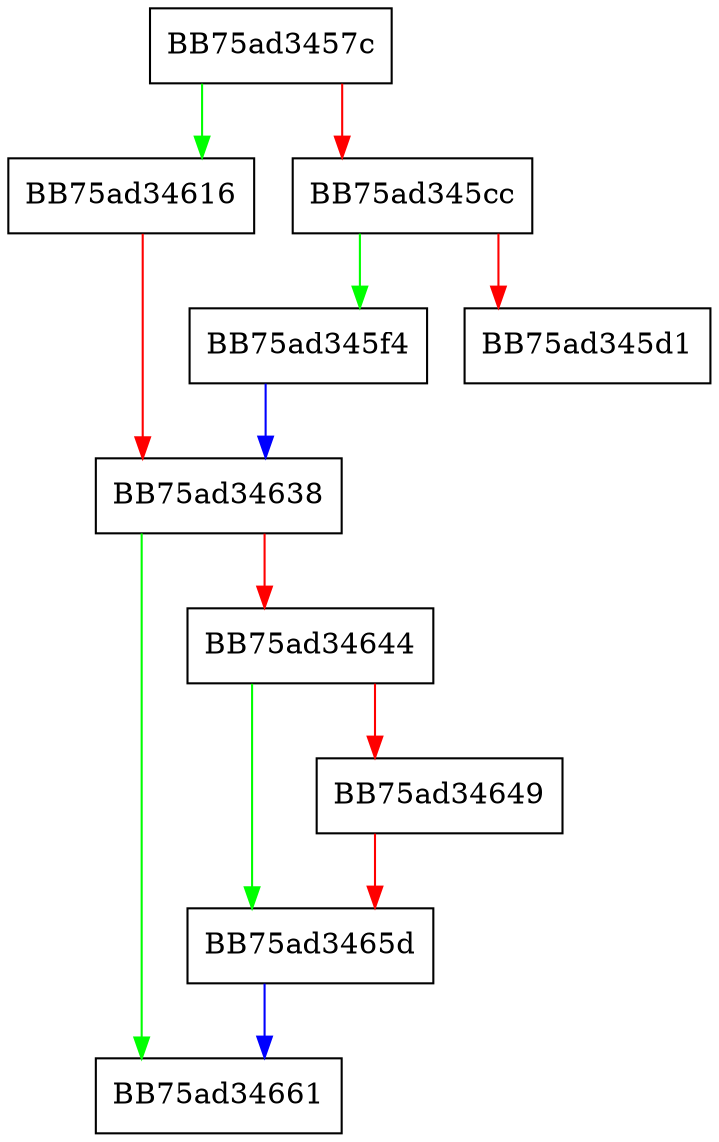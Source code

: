 digraph SampleReaderBase {
  node [shape="box"];
  graph [splines=ortho];
  BB75ad3457c -> BB75ad34616 [color="green"];
  BB75ad3457c -> BB75ad345cc [color="red"];
  BB75ad345cc -> BB75ad345f4 [color="green"];
  BB75ad345cc -> BB75ad345d1 [color="red"];
  BB75ad345f4 -> BB75ad34638 [color="blue"];
  BB75ad34616 -> BB75ad34638 [color="red"];
  BB75ad34638 -> BB75ad34661 [color="green"];
  BB75ad34638 -> BB75ad34644 [color="red"];
  BB75ad34644 -> BB75ad3465d [color="green"];
  BB75ad34644 -> BB75ad34649 [color="red"];
  BB75ad34649 -> BB75ad3465d [color="red"];
  BB75ad3465d -> BB75ad34661 [color="blue"];
}